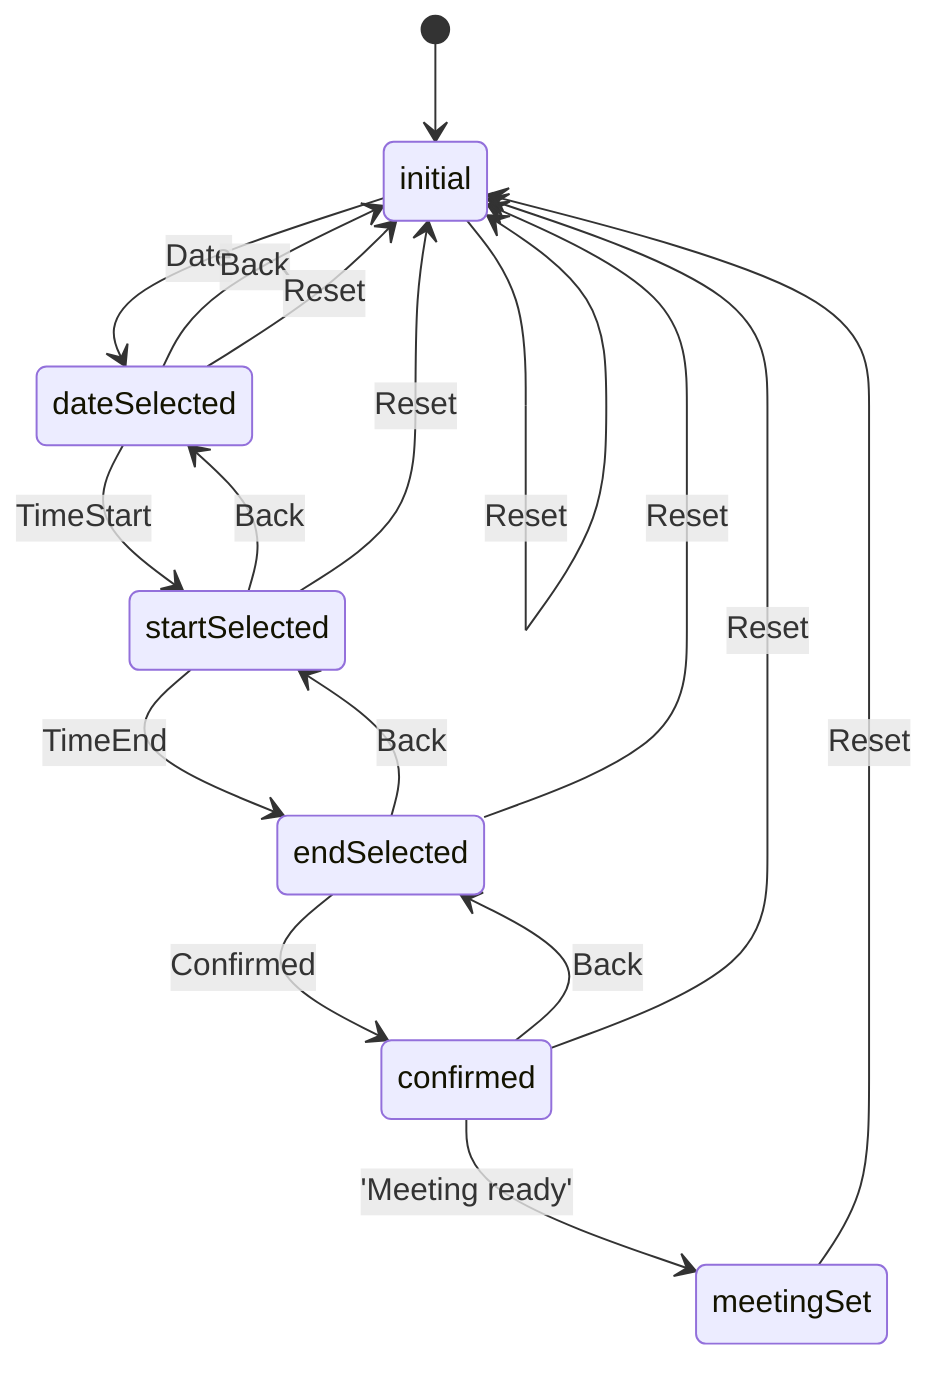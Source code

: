stateDiagram
    state "initial" as Initial
    state "dateSelected" as DateSelected
    state "startSelected" as StartSelected
    state "endSelected" as EndSelected
    state "confirmed" as Confirmed
    state "meetingSet" as MeetingSet

    [*] --> Initial
    Initial --> DateSelected : Date
    DateSelected --> Initial : Back
    DateSelected --> StartSelected : TimeStart
    StartSelected --> DateSelected : Back
    StartSelected --> EndSelected : TimeEnd
    EndSelected --> StartSelected : Back
    EndSelected --> Confirmed : Confirmed
    Confirmed --> EndSelected : Back
    Confirmed --> MeetingSet : 'Meeting ready'

    Initial --> Initial : Reset
    DateSelected --> Initial : Reset
    StartSelected --> Initial : Reset
    EndSelected --> Initial : Reset
    Confirmed --> Initial : Reset
    MeetingSet --> Initial : Reset